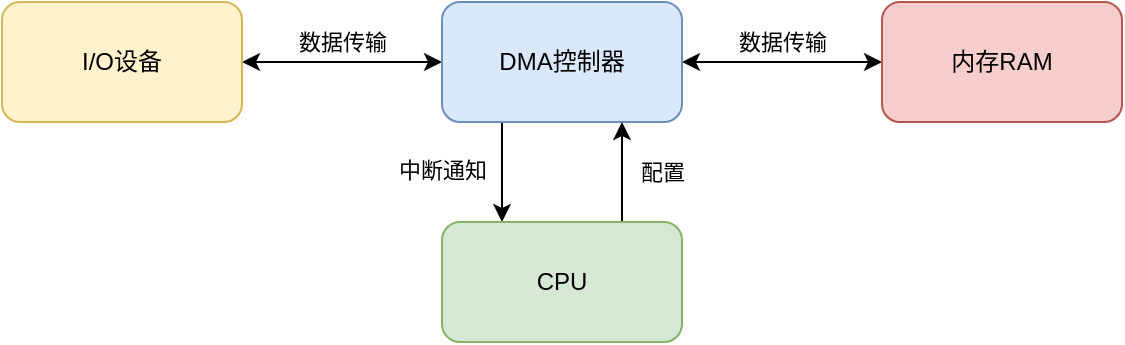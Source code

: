 <mxfile version="27.0.9">
  <diagram name="第 1 页" id="qvOM9vtI5AR3HWQQ7c_i">
    <mxGraphModel dx="961" dy="540" grid="1" gridSize="10" guides="1" tooltips="1" connect="1" arrows="1" fold="1" page="1" pageScale="1" pageWidth="827" pageHeight="1169" math="0" shadow="0">
      <root>
        <mxCell id="0" />
        <mxCell id="1" parent="0" />
        <mxCell id="BZagm7KgGD2D7YJSKaLl-5" style="edgeStyle=orthogonalEdgeStyle;rounded=0;orthogonalLoop=1;jettySize=auto;html=1;entryX=0;entryY=0.5;entryDx=0;entryDy=0;startArrow=classic;startFill=1;" edge="1" parent="1" source="BZagm7KgGD2D7YJSKaLl-1" target="BZagm7KgGD2D7YJSKaLl-2">
          <mxGeometry relative="1" as="geometry" />
        </mxCell>
        <mxCell id="BZagm7KgGD2D7YJSKaLl-6" value="数据传输" style="edgeLabel;html=1;align=center;verticalAlign=middle;resizable=0;points=[];" vertex="1" connectable="0" parent="BZagm7KgGD2D7YJSKaLl-5">
          <mxGeometry x="-0.009" y="2" relative="1" as="geometry">
            <mxPoint y="-8" as="offset" />
          </mxGeometry>
        </mxCell>
        <mxCell id="BZagm7KgGD2D7YJSKaLl-1" value="I/O设备" style="rounded=1;whiteSpace=wrap;html=1;fillColor=#fff2cc;strokeColor=#d6b656;" vertex="1" parent="1">
          <mxGeometry x="60" y="360" width="120" height="60" as="geometry" />
        </mxCell>
        <mxCell id="BZagm7KgGD2D7YJSKaLl-8" style="edgeStyle=orthogonalEdgeStyle;rounded=0;orthogonalLoop=1;jettySize=auto;html=1;startArrow=classic;startFill=1;" edge="1" parent="1" source="BZagm7KgGD2D7YJSKaLl-2" target="BZagm7KgGD2D7YJSKaLl-7">
          <mxGeometry relative="1" as="geometry" />
        </mxCell>
        <mxCell id="BZagm7KgGD2D7YJSKaLl-9" value="数据传输" style="edgeLabel;html=1;align=center;verticalAlign=middle;resizable=0;points=[];" vertex="1" connectable="0" parent="BZagm7KgGD2D7YJSKaLl-8">
          <mxGeometry x="0.003" relative="1" as="geometry">
            <mxPoint y="-10" as="offset" />
          </mxGeometry>
        </mxCell>
        <mxCell id="BZagm7KgGD2D7YJSKaLl-16" style="edgeStyle=orthogonalEdgeStyle;rounded=0;orthogonalLoop=1;jettySize=auto;html=1;exitX=0.25;exitY=1;exitDx=0;exitDy=0;entryX=0.25;entryY=0;entryDx=0;entryDy=0;" edge="1" parent="1" source="BZagm7KgGD2D7YJSKaLl-2" target="BZagm7KgGD2D7YJSKaLl-15">
          <mxGeometry relative="1" as="geometry" />
        </mxCell>
        <mxCell id="BZagm7KgGD2D7YJSKaLl-18" value="中断通知" style="edgeLabel;html=1;align=center;verticalAlign=middle;resizable=0;points=[];" vertex="1" connectable="0" parent="BZagm7KgGD2D7YJSKaLl-16">
          <mxGeometry x="-0.064" relative="1" as="geometry">
            <mxPoint x="-30" as="offset" />
          </mxGeometry>
        </mxCell>
        <mxCell id="BZagm7KgGD2D7YJSKaLl-2" value="DMA控制器" style="rounded=1;whiteSpace=wrap;html=1;fillColor=#dae8fc;strokeColor=#6c8ebf;" vertex="1" parent="1">
          <mxGeometry x="280" y="360" width="120" height="60" as="geometry" />
        </mxCell>
        <mxCell id="BZagm7KgGD2D7YJSKaLl-7" value="内存RAM" style="rounded=1;whiteSpace=wrap;html=1;fillColor=#f8cecc;strokeColor=#b85450;" vertex="1" parent="1">
          <mxGeometry x="500" y="360" width="120" height="60" as="geometry" />
        </mxCell>
        <mxCell id="BZagm7KgGD2D7YJSKaLl-17" style="edgeStyle=orthogonalEdgeStyle;rounded=0;orthogonalLoop=1;jettySize=auto;html=1;exitX=0.75;exitY=0;exitDx=0;exitDy=0;entryX=0.75;entryY=1;entryDx=0;entryDy=0;" edge="1" parent="1" source="BZagm7KgGD2D7YJSKaLl-15" target="BZagm7KgGD2D7YJSKaLl-2">
          <mxGeometry relative="1" as="geometry" />
        </mxCell>
        <mxCell id="BZagm7KgGD2D7YJSKaLl-19" value="配置" style="edgeLabel;html=1;align=center;verticalAlign=middle;resizable=0;points=[];" vertex="1" connectable="0" parent="BZagm7KgGD2D7YJSKaLl-17">
          <mxGeometry x="0.017" y="-1" relative="1" as="geometry">
            <mxPoint x="19" as="offset" />
          </mxGeometry>
        </mxCell>
        <mxCell id="BZagm7KgGD2D7YJSKaLl-15" value="CPU" style="rounded=1;whiteSpace=wrap;html=1;fillColor=#d5e8d4;strokeColor=#82b366;" vertex="1" parent="1">
          <mxGeometry x="280" y="470" width="120" height="60" as="geometry" />
        </mxCell>
      </root>
    </mxGraphModel>
  </diagram>
</mxfile>
